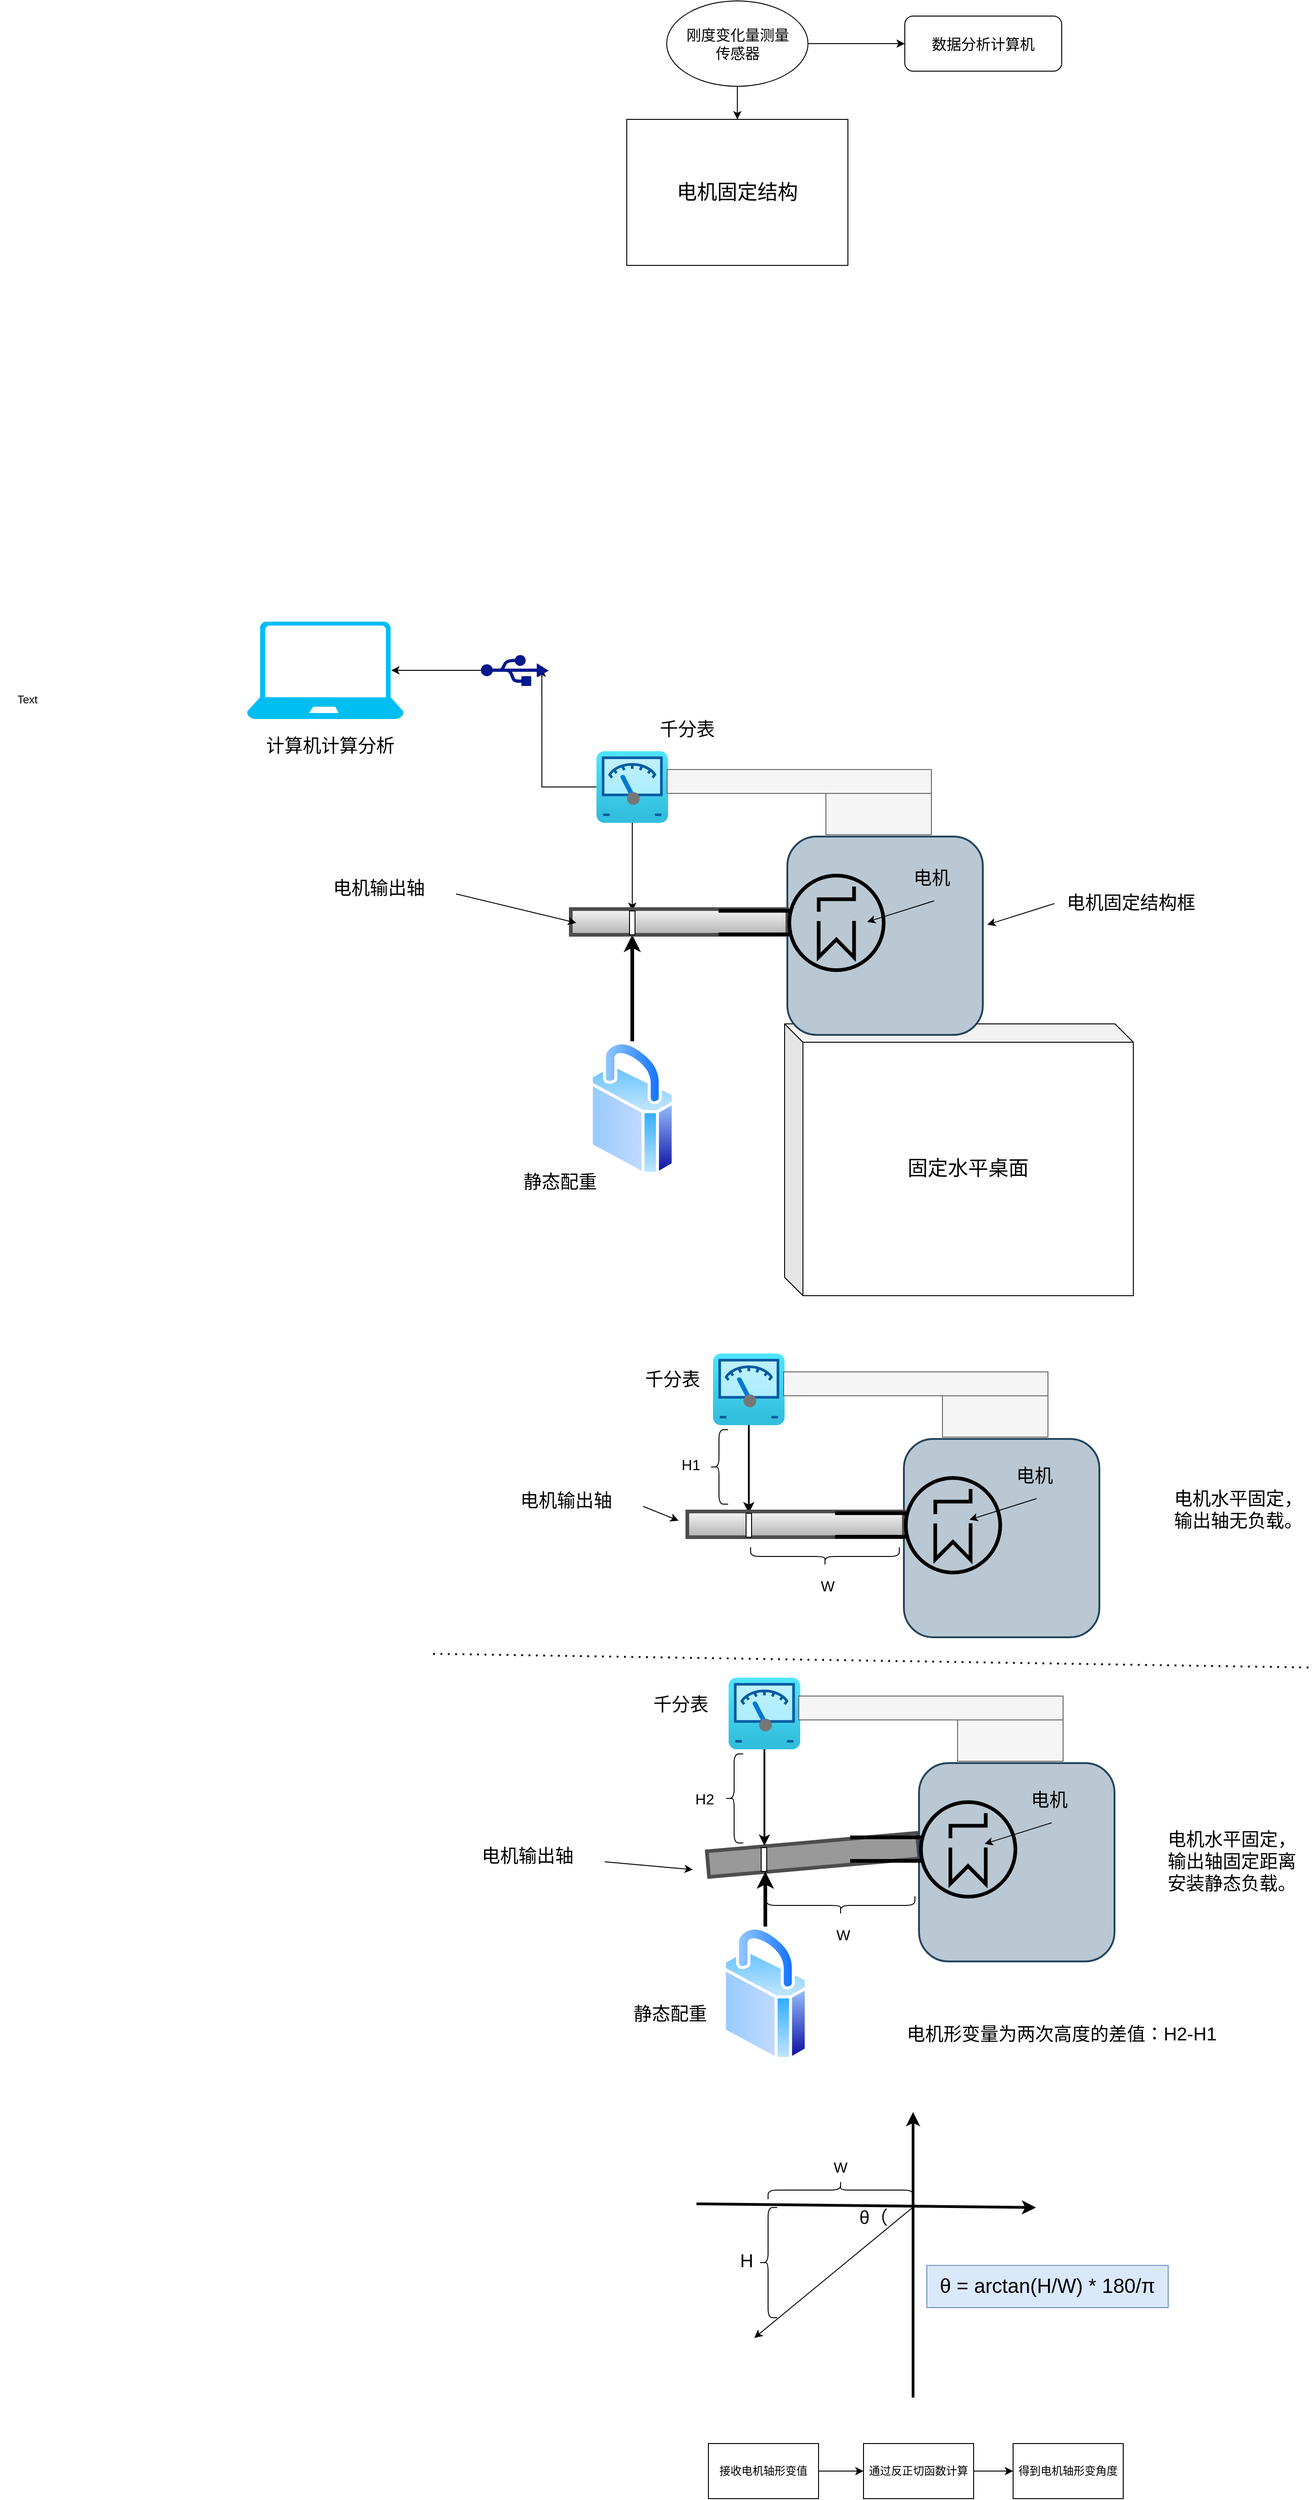 <mxfile version="26.0.15">
  <diagram name="第 1 页" id="QDuFCRk04ksnjHRH1iTl">
    <mxGraphModel dx="1783" dy="1315" grid="0" gridSize="10" guides="1" tooltips="1" connect="1" arrows="1" fold="1" page="0" pageScale="1" pageWidth="827" pageHeight="1169" math="0" shadow="0">
      <root>
        <mxCell id="0" />
        <mxCell id="1" parent="0" />
        <mxCell id="A6Snk8jEqc06XMojqZFg-16" value="&lt;font style=&quot;font-size: 22px;&quot;&gt;固定水平桌面&lt;/font&gt;" style="shape=cube;whiteSpace=wrap;html=1;boundedLbl=1;backgroundOutline=1;darkOpacity=0.05;darkOpacity2=0.1;" vertex="1" parent="1">
          <mxGeometry x="290" y="320" width="380" height="296" as="geometry" />
        </mxCell>
        <mxCell id="A6Snk8jEqc06XMojqZFg-34" style="edgeStyle=orthogonalEdgeStyle;rounded=0;orthogonalLoop=1;jettySize=auto;html=1;entryX=0.898;entryY=0.441;entryDx=0;entryDy=0;entryPerimeter=0;" edge="1" parent="1" source="A6Snk8jEqc06XMojqZFg-3" target="A6Snk8jEqc06XMojqZFg-6">
          <mxGeometry relative="1" as="geometry">
            <mxPoint x="83" y="-34" as="targetPoint" />
          </mxGeometry>
        </mxCell>
        <mxCell id="A6Snk8jEqc06XMojqZFg-35" value="" style="edgeStyle=orthogonalEdgeStyle;rounded=0;orthogonalLoop=1;jettySize=auto;html=1;" edge="1" parent="1" source="A6Snk8jEqc06XMojqZFg-3" target="A6Snk8jEqc06XMojqZFg-21">
          <mxGeometry relative="1" as="geometry" />
        </mxCell>
        <mxCell id="A6Snk8jEqc06XMojqZFg-3" value="" style="image;aspect=fixed;html=1;points=[];align=center;fontSize=12;image=img/lib/azure2/other/Defender_Meter.svg;" vertex="1" parent="1">
          <mxGeometry x="85.0" y="23" width="78" height="78" as="geometry" />
        </mxCell>
        <mxCell id="A6Snk8jEqc06XMojqZFg-4" value="" style="verticalLabelPosition=bottom;html=1;verticalAlign=top;align=center;strokeColor=none;fillColor=#00BEF2;shape=mxgraph.azure.laptop;pointerEvents=1;" vertex="1" parent="1">
          <mxGeometry x="-296" y="-118" width="171" height="106" as="geometry" />
        </mxCell>
        <mxCell id="A6Snk8jEqc06XMojqZFg-6" value="" style="sketch=0;aspect=fixed;pointerEvents=1;shadow=0;dashed=0;html=1;strokeColor=none;labelPosition=center;verticalLabelPosition=bottom;verticalAlign=top;align=center;fillColor=#00188D;shape=mxgraph.mscae.enterprise.usb" vertex="1" parent="1">
          <mxGeometry x="-41" y="-82.02" width="74" height="34.04" as="geometry" />
        </mxCell>
        <mxCell id="A6Snk8jEqc06XMojqZFg-31" value="" style="edgeStyle=orthogonalEdgeStyle;rounded=0;orthogonalLoop=1;jettySize=auto;html=1;strokeWidth=4;" edge="1" parent="1" source="A6Snk8jEqc06XMojqZFg-8" target="A6Snk8jEqc06XMojqZFg-21">
          <mxGeometry relative="1" as="geometry" />
        </mxCell>
        <mxCell id="A6Snk8jEqc06XMojqZFg-8" value="" style="image;aspect=fixed;perimeter=ellipsePerimeter;html=1;align=center;shadow=0;dashed=0;spacingTop=3;image=img/lib/active_directory/secure.svg;" vertex="1" parent="1">
          <mxGeometry x="77.52" y="339" width="92.96" height="145.25" as="geometry" />
        </mxCell>
        <mxCell id="A6Snk8jEqc06XMojqZFg-9" value="&lt;font style=&quot;font-size: 22px;&quot;&gt;电机固定结构&lt;/font&gt;" style="rounded=0;whiteSpace=wrap;html=1;" vertex="1" parent="1">
          <mxGeometry x="118" y="-665" width="241" height="159" as="geometry" />
        </mxCell>
        <mxCell id="A6Snk8jEqc06XMojqZFg-12" value="" style="edgeStyle=orthogonalEdgeStyle;rounded=0;orthogonalLoop=1;jettySize=auto;html=1;" edge="1" parent="1" source="A6Snk8jEqc06XMojqZFg-10" target="A6Snk8jEqc06XMojqZFg-11">
          <mxGeometry relative="1" as="geometry" />
        </mxCell>
        <mxCell id="A6Snk8jEqc06XMojqZFg-13" value="" style="edgeStyle=orthogonalEdgeStyle;rounded=0;orthogonalLoop=1;jettySize=auto;html=1;" edge="1" parent="1" source="A6Snk8jEqc06XMojqZFg-10" target="A6Snk8jEqc06XMojqZFg-9">
          <mxGeometry relative="1" as="geometry" />
        </mxCell>
        <mxCell id="A6Snk8jEqc06XMojqZFg-10" value="&lt;font style=&quot;font-size: 16px;&quot;&gt;刚度变化量测量&lt;/font&gt;&lt;div&gt;&lt;font style=&quot;font-size: 16px;&quot;&gt;传感器&lt;/font&gt;&lt;/div&gt;" style="ellipse;whiteSpace=wrap;html=1;" vertex="1" parent="1">
          <mxGeometry x="161.5" y="-794" width="154" height="93" as="geometry" />
        </mxCell>
        <mxCell id="A6Snk8jEqc06XMojqZFg-11" value="&lt;font style=&quot;font-size: 16px;&quot;&gt;数据分析计算机&lt;/font&gt;" style="rounded=1;whiteSpace=wrap;html=1;" vertex="1" parent="1">
          <mxGeometry x="421" y="-777.5" width="171" height="60" as="geometry" />
        </mxCell>
        <mxCell id="A6Snk8jEqc06XMojqZFg-1" value="" style="rounded=1;whiteSpace=wrap;html=1;strokeWidth=2;fillColor=#bac8d3;strokeColor=#23445d;" vertex="1" parent="1">
          <mxGeometry x="293" y="116" width="213" height="216" as="geometry" />
        </mxCell>
        <mxCell id="A6Snk8jEqc06XMojqZFg-19" value="" style="rounded=0;whiteSpace=wrap;html=1;fillColor=#f5f5f5;strokeColor=#4D4D4D;gradientColor=#b3b3b3;strokeWidth=4;" vertex="1" parent="1">
          <mxGeometry x="57" y="195" width="236" height="28" as="geometry" />
        </mxCell>
        <mxCell id="A6Snk8jEqc06XMojqZFg-2" value="" style="verticalLabelPosition=bottom;aspect=fixed;html=1;verticalAlign=top;align=center;outlineConnect=0;shape=mxgraph.fluid_power.x10070;points=[[1,0.38,0],[1,0.5,0],[1,0.62,0]];direction=west;fillColor=#999999;strokeWidth=4;" vertex="1" parent="1">
          <mxGeometry x="218" y="158.54" width="180" height="102.92" as="geometry" />
        </mxCell>
        <mxCell id="A6Snk8jEqc06XMojqZFg-21" value="" style="rounded=0;whiteSpace=wrap;html=1;" vertex="1" parent="1">
          <mxGeometry x="121" y="197" width="6" height="26" as="geometry" />
        </mxCell>
        <mxCell id="A6Snk8jEqc06XMojqZFg-26" value="" style="rounded=0;whiteSpace=wrap;html=1;fillColor=#f5f5f5;fontColor=#333333;strokeColor=#666666;" vertex="1" parent="1">
          <mxGeometry x="162" y="43" width="288" height="26" as="geometry" />
        </mxCell>
        <mxCell id="A6Snk8jEqc06XMojqZFg-27" value="" style="rounded=0;whiteSpace=wrap;html=1;fillColor=#f5f5f5;fontColor=#333333;strokeColor=#666666;" vertex="1" parent="1">
          <mxGeometry x="335" y="69" width="115" height="45" as="geometry" />
        </mxCell>
        <mxCell id="A6Snk8jEqc06XMojqZFg-33" style="edgeStyle=orthogonalEdgeStyle;rounded=0;orthogonalLoop=1;jettySize=auto;html=1;entryX=0.92;entryY=0.5;entryDx=0;entryDy=0;entryPerimeter=0;" edge="1" parent="1" source="A6Snk8jEqc06XMojqZFg-6" target="A6Snk8jEqc06XMojqZFg-4">
          <mxGeometry relative="1" as="geometry" />
        </mxCell>
        <mxCell id="A6Snk8jEqc06XMojqZFg-36" value="&lt;font style=&quot;font-size: 20px;&quot;&gt;电机&lt;/font&gt;" style="text;strokeColor=none;align=center;fillColor=none;html=1;verticalAlign=middle;whiteSpace=wrap;rounded=0;strokeWidth=3;" vertex="1" parent="1">
          <mxGeometry x="398" y="124" width="105" height="71" as="geometry" />
        </mxCell>
        <mxCell id="A6Snk8jEqc06XMojqZFg-37" value="&lt;font style=&quot;font-size: 20px;&quot;&gt;电机输出轴&lt;/font&gt;" style="text;strokeColor=none;align=center;fillColor=none;html=1;verticalAlign=middle;whiteSpace=wrap;rounded=0;" vertex="1" parent="1">
          <mxGeometry x="-236" y="156" width="168" height="30" as="geometry" />
        </mxCell>
        <mxCell id="A6Snk8jEqc06XMojqZFg-39" value="" style="endArrow=classic;html=1;rounded=0;exitX=1;exitY=0.75;exitDx=0;exitDy=0;" edge="1" parent="1" source="A6Snk8jEqc06XMojqZFg-37">
          <mxGeometry width="50" height="50" relative="1" as="geometry">
            <mxPoint x="5" y="267" as="sourcePoint" />
            <mxPoint x="63" y="210" as="targetPoint" />
          </mxGeometry>
        </mxCell>
        <mxCell id="A6Snk8jEqc06XMojqZFg-40" value="&lt;font style=&quot;font-size: 20px;&quot;&gt;静态配重&lt;/font&gt;" style="text;strokeColor=none;align=center;fillColor=none;html=1;verticalAlign=middle;whiteSpace=wrap;rounded=0;" vertex="1" parent="1">
          <mxGeometry x="3" y="468" width="85" height="46" as="geometry" />
        </mxCell>
        <mxCell id="A6Snk8jEqc06XMojqZFg-41" value="&lt;font style=&quot;font-size: 20px;&quot;&gt;千分表&lt;/font&gt;" style="text;strokeColor=none;align=center;fillColor=none;html=1;verticalAlign=middle;whiteSpace=wrap;rounded=0;" vertex="1" parent="1">
          <mxGeometry x="142.5" y="-17" width="82" height="30" as="geometry" />
        </mxCell>
        <mxCell id="A6Snk8jEqc06XMojqZFg-42" value="Text" style="text;strokeColor=none;align=center;fillColor=none;html=1;verticalAlign=middle;whiteSpace=wrap;rounded=0;" vertex="1" parent="1">
          <mxGeometry x="-565" y="-47.98" width="60" height="30" as="geometry" />
        </mxCell>
        <mxCell id="A6Snk8jEqc06XMojqZFg-43" value="&lt;span style=&quot;font-size: 20px;&quot;&gt;计算机计算分析&lt;/span&gt;" style="text;strokeColor=none;align=center;fillColor=none;html=1;verticalAlign=middle;whiteSpace=wrap;rounded=0;" vertex="1" parent="1">
          <mxGeometry x="-282" y="1" width="153.5" height="30" as="geometry" />
        </mxCell>
        <mxCell id="A6Snk8jEqc06XMojqZFg-44" value="&lt;span style=&quot;font-size: 20px;&quot;&gt;电机固定结构框&lt;/span&gt;" style="text;strokeColor=none;align=center;fillColor=none;html=1;verticalAlign=middle;whiteSpace=wrap;rounded=0;" vertex="1" parent="1">
          <mxGeometry x="582" y="172" width="171" height="30" as="geometry" />
        </mxCell>
        <mxCell id="A6Snk8jEqc06XMojqZFg-45" value="" style="endArrow=classic;html=1;rounded=0;exitX=1;exitY=0.75;exitDx=0;exitDy=0;" edge="1" parent="1">
          <mxGeometry width="50" height="50" relative="1" as="geometry">
            <mxPoint x="584" y="189" as="sourcePoint" />
            <mxPoint x="511" y="212" as="targetPoint" />
          </mxGeometry>
        </mxCell>
        <mxCell id="A6Snk8jEqc06XMojqZFg-46" value="" style="endArrow=classic;html=1;rounded=0;exitX=1;exitY=0.75;exitDx=0;exitDy=0;" edge="1" parent="1">
          <mxGeometry width="50" height="50" relative="1" as="geometry">
            <mxPoint x="453" y="186" as="sourcePoint" />
            <mxPoint x="380" y="209" as="targetPoint" />
          </mxGeometry>
        </mxCell>
        <mxCell id="A6Snk8jEqc06XMojqZFg-47" value="" style="rounded=0;whiteSpace=wrap;html=1;rotation=-95;direction=south;strokeWidth=4;strokeColor=#4D4D4D;fillColor=#999999;" vertex="1" parent="1">
          <mxGeometry x="307" y="1110" width="28" height="230" as="geometry" />
        </mxCell>
        <mxCell id="A6Snk8jEqc06XMojqZFg-48" value="" style="edgeStyle=orthogonalEdgeStyle;rounded=0;orthogonalLoop=1;jettySize=auto;html=1;strokeWidth=2;" edge="1" parent="1" source="A6Snk8jEqc06XMojqZFg-49">
          <mxGeometry relative="1" as="geometry">
            <mxPoint x="251" y="853" as="targetPoint" />
          </mxGeometry>
        </mxCell>
        <mxCell id="A6Snk8jEqc06XMojqZFg-49" value="" style="image;aspect=fixed;html=1;points=[];align=center;fontSize=12;image=img/lib/azure2/other/Defender_Meter.svg;" vertex="1" parent="1">
          <mxGeometry x="212" y="679" width="78" height="78" as="geometry" />
        </mxCell>
        <mxCell id="A6Snk8jEqc06XMojqZFg-50" value="" style="rounded=1;whiteSpace=wrap;html=1;strokeWidth=2;fillColor=#bac8d3;strokeColor=#23445d;" vertex="1" parent="1">
          <mxGeometry x="420" y="772" width="213" height="216" as="geometry" />
        </mxCell>
        <mxCell id="A6Snk8jEqc06XMojqZFg-51" value="" style="rounded=0;whiteSpace=wrap;html=1;fillColor=#f5f5f5;strokeColor=#4D4D4D;gradientColor=#b3b3b3;strokeWidth=4;" vertex="1" parent="1">
          <mxGeometry x="184" y="851" width="236" height="28" as="geometry" />
        </mxCell>
        <mxCell id="A6Snk8jEqc06XMojqZFg-52" value="" style="verticalLabelPosition=bottom;aspect=fixed;html=1;verticalAlign=top;align=center;outlineConnect=0;shape=mxgraph.fluid_power.x10070;points=[[1,0.38,0],[1,0.5,0],[1,0.62,0]];direction=west;fillColor=#999999;strokeWidth=4;" vertex="1" parent="1">
          <mxGeometry x="345" y="814.54" width="180" height="102.92" as="geometry" />
        </mxCell>
        <mxCell id="A6Snk8jEqc06XMojqZFg-53" value="" style="rounded=0;whiteSpace=wrap;html=1;fillColor=#f5f5f5;fontColor=#333333;strokeColor=#666666;" vertex="1" parent="1">
          <mxGeometry x="289" y="699" width="288" height="26" as="geometry" />
        </mxCell>
        <mxCell id="A6Snk8jEqc06XMojqZFg-54" value="" style="rounded=0;whiteSpace=wrap;html=1;fillColor=#f5f5f5;fontColor=#333333;strokeColor=#666666;" vertex="1" parent="1">
          <mxGeometry x="462" y="725" width="115" height="45" as="geometry" />
        </mxCell>
        <mxCell id="A6Snk8jEqc06XMojqZFg-56" value="&lt;font style=&quot;font-size: 20px;&quot;&gt;千分表&lt;/font&gt;" style="text;strokeColor=none;align=center;fillColor=none;html=1;verticalAlign=middle;whiteSpace=wrap;rounded=0;" vertex="1" parent="1">
          <mxGeometry x="127" y="691" width="82" height="30" as="geometry" />
        </mxCell>
        <mxCell id="A6Snk8jEqc06XMojqZFg-57" value="&lt;font style=&quot;font-size: 20px;&quot;&gt;电机&lt;/font&gt;" style="text;strokeColor=none;align=center;fillColor=none;html=1;verticalAlign=middle;whiteSpace=wrap;rounded=0;strokeWidth=3;" vertex="1" parent="1">
          <mxGeometry x="509.5" y="775" width="105" height="71" as="geometry" />
        </mxCell>
        <mxCell id="A6Snk8jEqc06XMojqZFg-58" value="" style="endArrow=classic;html=1;rounded=0;exitX=1;exitY=0.75;exitDx=0;exitDy=0;" edge="1" parent="1">
          <mxGeometry width="50" height="50" relative="1" as="geometry">
            <mxPoint x="564.5" y="837" as="sourcePoint" />
            <mxPoint x="491.5" y="860" as="targetPoint" />
          </mxGeometry>
        </mxCell>
        <mxCell id="A6Snk8jEqc06XMojqZFg-59" value="&lt;font style=&quot;font-size: 20px;&quot;&gt;电机输出轴&lt;/font&gt;" style="text;strokeColor=none;align=center;fillColor=none;html=1;verticalAlign=middle;whiteSpace=wrap;rounded=0;" vertex="1" parent="1">
          <mxGeometry x="-32" y="823" width="168" height="30" as="geometry" />
        </mxCell>
        <mxCell id="A6Snk8jEqc06XMojqZFg-60" value="" style="endArrow=classic;html=1;rounded=0;exitX=1;exitY=0.75;exitDx=0;exitDy=0;" edge="1" source="A6Snk8jEqc06XMojqZFg-59" parent="1">
          <mxGeometry width="50" height="50" relative="1" as="geometry">
            <mxPoint x="116.5" y="918" as="sourcePoint" />
            <mxPoint x="174.5" y="861" as="targetPoint" />
          </mxGeometry>
        </mxCell>
        <mxCell id="A6Snk8jEqc06XMojqZFg-61" value="" style="rounded=0;whiteSpace=wrap;html=1;" vertex="1" parent="1">
          <mxGeometry x="248" y="853" width="6" height="26" as="geometry" />
        </mxCell>
        <mxCell id="A6Snk8jEqc06XMojqZFg-62" value="&lt;font style=&quot;font-size: 16px;&quot;&gt;H1&lt;/font&gt;" style="text;strokeColor=none;align=center;fillColor=none;html=1;verticalAlign=middle;whiteSpace=wrap;rounded=0;" vertex="1" parent="1">
          <mxGeometry x="157.5" y="784.54" width="60" height="30" as="geometry" />
        </mxCell>
        <mxCell id="A6Snk8jEqc06XMojqZFg-65" value="" style="shape=curlyBracket;whiteSpace=wrap;html=1;rounded=1;labelPosition=left;verticalLabelPosition=middle;align=right;verticalAlign=middle;" vertex="1" parent="1">
          <mxGeometry x="208.5" y="762" width="20" height="81" as="geometry" />
        </mxCell>
        <mxCell id="A6Snk8jEqc06XMojqZFg-66" value="" style="edgeStyle=orthogonalEdgeStyle;rounded=0;orthogonalLoop=1;jettySize=auto;html=1;strokeWidth=2;" edge="1" parent="1" source="A6Snk8jEqc06XMojqZFg-67">
          <mxGeometry relative="1" as="geometry">
            <mxPoint x="268" y="1215" as="targetPoint" />
          </mxGeometry>
        </mxCell>
        <mxCell id="A6Snk8jEqc06XMojqZFg-67" value="" style="image;aspect=fixed;html=1;points=[];align=center;fontSize=12;image=img/lib/azure2/other/Defender_Meter.svg;" vertex="1" parent="1">
          <mxGeometry x="229" y="1032" width="78" height="78" as="geometry" />
        </mxCell>
        <mxCell id="A6Snk8jEqc06XMojqZFg-68" value="" style="rounded=1;whiteSpace=wrap;html=1;strokeWidth=2;fillColor=#bac8d3;strokeColor=#23445d;" vertex="1" parent="1">
          <mxGeometry x="436.5" y="1125" width="213" height="216" as="geometry" />
        </mxCell>
        <mxCell id="A6Snk8jEqc06XMojqZFg-70" value="" style="verticalLabelPosition=bottom;aspect=fixed;html=1;verticalAlign=top;align=center;outlineConnect=0;shape=mxgraph.fluid_power.x10070;points=[[1,0.38,0],[1,0.5,0],[1,0.62,0]];direction=west;fillColor=#999999;strokeWidth=4;" vertex="1" parent="1">
          <mxGeometry x="361.5" y="1167.54" width="180" height="102.92" as="geometry" />
        </mxCell>
        <mxCell id="A6Snk8jEqc06XMojqZFg-71" value="" style="rounded=0;whiteSpace=wrap;html=1;fillColor=#f5f5f5;fontColor=#333333;strokeColor=#666666;" vertex="1" parent="1">
          <mxGeometry x="305.5" y="1052" width="288" height="26" as="geometry" />
        </mxCell>
        <mxCell id="A6Snk8jEqc06XMojqZFg-72" value="" style="rounded=0;whiteSpace=wrap;html=1;fillColor=#f5f5f5;fontColor=#333333;strokeColor=#666666;" vertex="1" parent="1">
          <mxGeometry x="478.5" y="1078" width="115" height="45" as="geometry" />
        </mxCell>
        <mxCell id="A6Snk8jEqc06XMojqZFg-73" value="&lt;font style=&quot;font-size: 20px;&quot;&gt;千分表&lt;/font&gt;" style="text;strokeColor=none;align=center;fillColor=none;html=1;verticalAlign=middle;whiteSpace=wrap;rounded=0;" vertex="1" parent="1">
          <mxGeometry x="136" y="1045" width="82" height="30" as="geometry" />
        </mxCell>
        <mxCell id="A6Snk8jEqc06XMojqZFg-74" value="&lt;font style=&quot;font-size: 20px;&quot;&gt;电机&lt;/font&gt;" style="text;strokeColor=none;align=center;fillColor=none;html=1;verticalAlign=middle;whiteSpace=wrap;rounded=0;strokeWidth=3;" vertex="1" parent="1">
          <mxGeometry x="526" y="1128" width="105" height="71" as="geometry" />
        </mxCell>
        <mxCell id="A6Snk8jEqc06XMojqZFg-75" value="" style="endArrow=classic;html=1;rounded=0;exitX=1;exitY=0.75;exitDx=0;exitDy=0;" edge="1" parent="1">
          <mxGeometry width="50" height="50" relative="1" as="geometry">
            <mxPoint x="581" y="1190" as="sourcePoint" />
            <mxPoint x="508" y="1213" as="targetPoint" />
          </mxGeometry>
        </mxCell>
        <mxCell id="A6Snk8jEqc06XMojqZFg-76" value="&lt;font style=&quot;font-size: 20px;&quot;&gt;电机输出轴&lt;/font&gt;" style="text;strokeColor=none;align=center;fillColor=none;html=1;verticalAlign=middle;whiteSpace=wrap;rounded=0;" vertex="1" parent="1">
          <mxGeometry x="-74" y="1210" width="168" height="30" as="geometry" />
        </mxCell>
        <mxCell id="A6Snk8jEqc06XMojqZFg-77" value="" style="endArrow=classic;html=1;rounded=0;exitX=1;exitY=0.75;exitDx=0;exitDy=0;" edge="1" parent="1" source="A6Snk8jEqc06XMojqZFg-76">
          <mxGeometry width="50" height="50" relative="1" as="geometry">
            <mxPoint x="133" y="1271" as="sourcePoint" />
            <mxPoint x="190" y="1241" as="targetPoint" />
          </mxGeometry>
        </mxCell>
        <mxCell id="A6Snk8jEqc06XMojqZFg-78" value="" style="rounded=0;whiteSpace=wrap;html=1;" vertex="1" parent="1">
          <mxGeometry x="264.5" y="1217" width="6" height="26" as="geometry" />
        </mxCell>
        <mxCell id="A6Snk8jEqc06XMojqZFg-79" value="&lt;font style=&quot;font-size: 16px;&quot;&gt;H2&lt;/font&gt;" style="text;strokeColor=none;align=center;fillColor=none;html=1;verticalAlign=middle;whiteSpace=wrap;rounded=0;" vertex="1" parent="1">
          <mxGeometry x="173" y="1148.5" width="60" height="30" as="geometry" />
        </mxCell>
        <mxCell id="A6Snk8jEqc06XMojqZFg-80" value="" style="shape=curlyBracket;whiteSpace=wrap;html=1;rounded=1;labelPosition=left;verticalLabelPosition=middle;align=right;verticalAlign=middle;" vertex="1" parent="1">
          <mxGeometry x="225" y="1115" width="20" height="97" as="geometry" />
        </mxCell>
        <mxCell id="A6Snk8jEqc06XMojqZFg-84" value="" style="edgeStyle=orthogonalEdgeStyle;rounded=0;orthogonalLoop=1;jettySize=auto;html=1;strokeWidth=4;" edge="1" parent="1" source="A6Snk8jEqc06XMojqZFg-85">
          <mxGeometry relative="1" as="geometry">
            <mxPoint x="269.02" y="1243" as="targetPoint" />
          </mxGeometry>
        </mxCell>
        <mxCell id="A6Snk8jEqc06XMojqZFg-85" value="" style="image;aspect=fixed;perimeter=ellipsePerimeter;html=1;align=center;shadow=0;dashed=0;spacingTop=3;image=img/lib/active_directory/secure.svg;" vertex="1" parent="1">
          <mxGeometry x="222.54" y="1303" width="92.96" height="145.25" as="geometry" />
        </mxCell>
        <mxCell id="A6Snk8jEqc06XMojqZFg-86" value="&lt;font style=&quot;font-size: 20px;&quot;&gt;静态配重&lt;/font&gt;" style="text;strokeColor=none;align=center;fillColor=none;html=1;verticalAlign=middle;whiteSpace=wrap;rounded=0;" vertex="1" parent="1">
          <mxGeometry x="123.0" y="1374" width="85" height="46" as="geometry" />
        </mxCell>
        <mxCell id="A6Snk8jEqc06XMojqZFg-87" value="" style="endArrow=none;dashed=1;html=1;dashPattern=1 3;strokeWidth=2;rounded=0;" edge="1" parent="1">
          <mxGeometry width="50" height="50" relative="1" as="geometry">
            <mxPoint x="-93" y="1006" as="sourcePoint" />
            <mxPoint x="865" y="1021" as="targetPoint" />
          </mxGeometry>
        </mxCell>
        <mxCell id="A6Snk8jEqc06XMojqZFg-88" value="&lt;span style=&quot;font-size: 20px;&quot;&gt;电机水平固定，输出轴无负载。&lt;/span&gt;" style="text;strokeColor=none;align=center;fillColor=none;html=1;verticalAlign=middle;whiteSpace=wrap;rounded=0;" vertex="1" parent="1">
          <mxGeometry x="711" y="817" width="147" height="62" as="geometry" />
        </mxCell>
        <mxCell id="A6Snk8jEqc06XMojqZFg-89" value="&lt;span style=&quot;font-size: 20px;&quot;&gt;电机水平固定，输出轴固定距离安装静态负载。&lt;/span&gt;" style="text;strokeColor=none;align=center;fillColor=none;html=1;verticalAlign=middle;whiteSpace=wrap;rounded=0;" vertex="1" parent="1">
          <mxGeometry x="697" y="1178" width="161" height="106" as="geometry" />
        </mxCell>
        <mxCell id="A6Snk8jEqc06XMojqZFg-90" value="" style="shape=curlyBracket;whiteSpace=wrap;html=1;rounded=1;flipH=1;labelPosition=right;verticalLabelPosition=middle;align=left;verticalAlign=middle;rotation=90;" vertex="1" parent="1">
          <mxGeometry x="324" y="819" width="20" height="162" as="geometry" />
        </mxCell>
        <mxCell id="A6Snk8jEqc06XMojqZFg-91" value="&lt;span style=&quot;font-size: 16px;&quot;&gt;W&lt;/span&gt;" style="text;strokeColor=none;align=center;fillColor=none;html=1;verticalAlign=middle;whiteSpace=wrap;rounded=0;" vertex="1" parent="1">
          <mxGeometry x="307" y="917.46" width="60" height="30" as="geometry" />
        </mxCell>
        <mxCell id="A6Snk8jEqc06XMojqZFg-92" value="" style="shape=curlyBracket;whiteSpace=wrap;html=1;rounded=1;flipH=1;labelPosition=right;verticalLabelPosition=middle;align=left;verticalAlign=middle;rotation=90;" vertex="1" parent="1">
          <mxGeometry x="341" y="1199" width="20" height="162" as="geometry" />
        </mxCell>
        <mxCell id="A6Snk8jEqc06XMojqZFg-93" value="&lt;span style=&quot;font-size: 16px;&quot;&gt;W&lt;/span&gt;" style="text;strokeColor=none;align=center;fillColor=none;html=1;verticalAlign=middle;whiteSpace=wrap;rounded=0;" vertex="1" parent="1">
          <mxGeometry x="324" y="1297.46" width="60" height="30" as="geometry" />
        </mxCell>
        <mxCell id="A6Snk8jEqc06XMojqZFg-94" value="&lt;span style=&quot;font-size: 20px;&quot;&gt;电机形变量为两次高度的差值：H2-H1&lt;/span&gt;" style="text;strokeColor=none;align=center;fillColor=none;html=1;verticalAlign=middle;whiteSpace=wrap;rounded=0;strokeWidth=20;" vertex="1" parent="1">
          <mxGeometry x="398" y="1404" width="388" height="30" as="geometry" />
        </mxCell>
        <mxCell id="A6Snk8jEqc06XMojqZFg-95" value="" style="edgeStyle=none;orthogonalLoop=1;jettySize=auto;html=1;rounded=0;strokeWidth=3;" edge="1" parent="1">
          <mxGeometry width="80" relative="1" as="geometry">
            <mxPoint x="194" y="1605" as="sourcePoint" />
            <mxPoint x="564" y="1609" as="targetPoint" />
            <Array as="points" />
          </mxGeometry>
        </mxCell>
        <mxCell id="A6Snk8jEqc06XMojqZFg-96" value="" style="edgeStyle=none;orthogonalLoop=1;jettySize=auto;html=1;rounded=0;strokeWidth=3;" edge="1" parent="1">
          <mxGeometry width="80" relative="1" as="geometry">
            <mxPoint x="430" y="1816" as="sourcePoint" />
            <mxPoint x="430" y="1505" as="targetPoint" />
            <Array as="points" />
          </mxGeometry>
        </mxCell>
        <mxCell id="A6Snk8jEqc06XMojqZFg-97" value="" style="edgeStyle=none;orthogonalLoop=1;jettySize=auto;html=1;rounded=0;" edge="1" parent="1">
          <mxGeometry width="80" relative="1" as="geometry">
            <mxPoint x="429.5" y="1609" as="sourcePoint" />
            <mxPoint x="257" y="1751" as="targetPoint" />
            <Array as="points" />
          </mxGeometry>
        </mxCell>
        <mxCell id="A6Snk8jEqc06XMojqZFg-98" value="" style="shape=curlyBracket;whiteSpace=wrap;html=1;rounded=1;labelPosition=left;verticalLabelPosition=middle;align=right;verticalAlign=middle;" vertex="1" parent="1">
          <mxGeometry x="262" y="1609" width="20" height="120" as="geometry" />
        </mxCell>
        <mxCell id="A6Snk8jEqc06XMojqZFg-99" value="&lt;span style=&quot;font-size: 20px;&quot;&gt;H&amp;nbsp;&lt;/span&gt;" style="text;strokeColor=none;align=center;fillColor=none;html=1;verticalAlign=middle;whiteSpace=wrap;rounded=0;strokeWidth=20;" vertex="1" parent="1">
          <mxGeometry x="241" y="1651" width="21" height="30" as="geometry" />
        </mxCell>
        <mxCell id="A6Snk8jEqc06XMojqZFg-100" value="&lt;span style=&quot;font-size: 20px;&quot;&gt;θ（&lt;/span&gt;" style="text;strokeColor=none;align=center;fillColor=none;html=1;verticalAlign=middle;whiteSpace=wrap;rounded=0;strokeWidth=20;" vertex="1" parent="1">
          <mxGeometry x="353" y="1604" width="68" height="30" as="geometry" />
        </mxCell>
        <mxCell id="A6Snk8jEqc06XMojqZFg-101" value="" style="shape=curlyBracket;whiteSpace=wrap;html=1;rounded=1;flipH=1;labelPosition=right;verticalLabelPosition=middle;align=left;verticalAlign=middle;rotation=90;direction=west;" vertex="1" parent="1">
          <mxGeometry x="341" y="1511" width="20" height="158" as="geometry" />
        </mxCell>
        <mxCell id="A6Snk8jEqc06XMojqZFg-102" value="&lt;span style=&quot;font-size: 16px;&quot;&gt;W&lt;/span&gt;" style="text;strokeColor=none;align=center;fillColor=none;html=1;verticalAlign=middle;whiteSpace=wrap;rounded=0;" vertex="1" parent="1">
          <mxGeometry x="321" y="1550" width="60" height="30" as="geometry" />
        </mxCell>
        <mxCell id="A6Snk8jEqc06XMojqZFg-103" value="&lt;font style=&quot;font-size: 22px;&quot;&gt;θ = arctan(H/W) * 180/π&lt;/font&gt;" style="text;strokeColor=#6c8ebf;align=center;fillColor=#dae8fc;html=1;verticalAlign=middle;whiteSpace=wrap;rounded=0;" vertex="1" parent="1">
          <mxGeometry x="445" y="1672" width="263" height="46" as="geometry" />
        </mxCell>
        <mxCell id="A6Snk8jEqc06XMojqZFg-106" value="" style="edgeStyle=none;rounded=0;orthogonalLoop=1;jettySize=auto;html=1;" edge="1" parent="1" source="A6Snk8jEqc06XMojqZFg-104" target="A6Snk8jEqc06XMojqZFg-105">
          <mxGeometry relative="1" as="geometry" />
        </mxCell>
        <mxCell id="A6Snk8jEqc06XMojqZFg-104" value="接收电机轴形变值" style="rounded=0;whiteSpace=wrap;html=1;" vertex="1" parent="1">
          <mxGeometry x="207" y="1866" width="120" height="60" as="geometry" />
        </mxCell>
        <mxCell id="A6Snk8jEqc06XMojqZFg-108" value="" style="edgeStyle=none;rounded=0;orthogonalLoop=1;jettySize=auto;html=1;" edge="1" parent="1" source="A6Snk8jEqc06XMojqZFg-105" target="A6Snk8jEqc06XMojqZFg-107">
          <mxGeometry relative="1" as="geometry" />
        </mxCell>
        <mxCell id="A6Snk8jEqc06XMojqZFg-105" value="通过反正切函数计算" style="rounded=0;whiteSpace=wrap;html=1;" vertex="1" parent="1">
          <mxGeometry x="376" y="1866" width="120" height="60" as="geometry" />
        </mxCell>
        <mxCell id="A6Snk8jEqc06XMojqZFg-107" value="得到电机轴形变角度" style="rounded=0;whiteSpace=wrap;html=1;" vertex="1" parent="1">
          <mxGeometry x="539" y="1866" width="120" height="60" as="geometry" />
        </mxCell>
      </root>
    </mxGraphModel>
  </diagram>
</mxfile>
